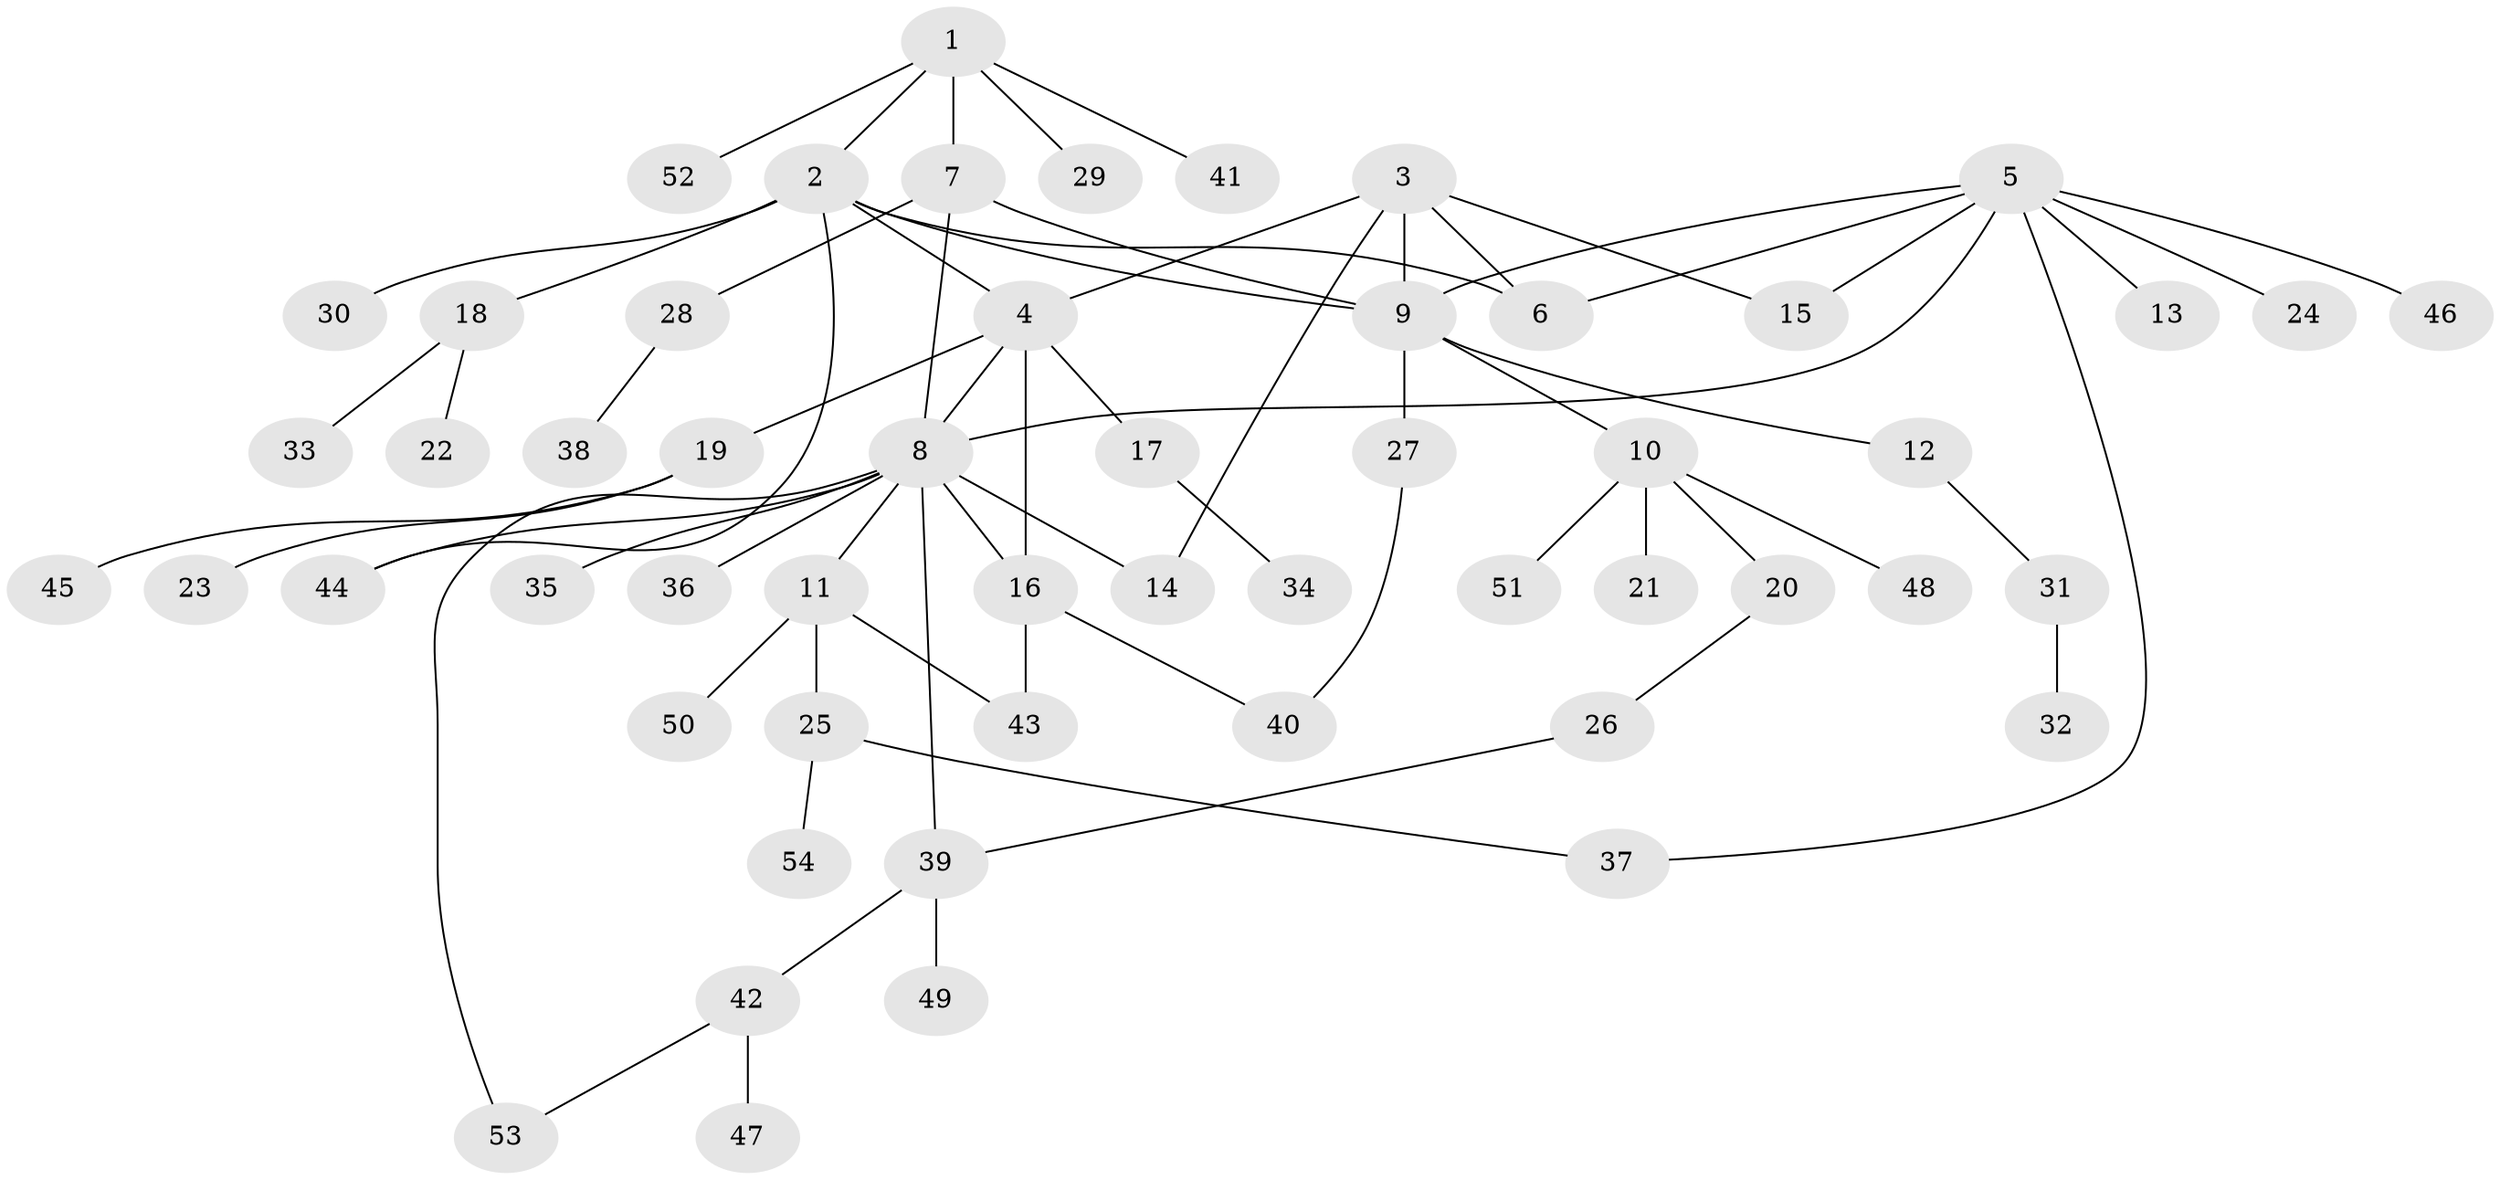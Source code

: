 // Generated by graph-tools (version 1.1) at 2025/15/03/09/25 04:15:58]
// undirected, 54 vertices, 68 edges
graph export_dot {
graph [start="1"]
  node [color=gray90,style=filled];
  1;
  2;
  3;
  4;
  5;
  6;
  7;
  8;
  9;
  10;
  11;
  12;
  13;
  14;
  15;
  16;
  17;
  18;
  19;
  20;
  21;
  22;
  23;
  24;
  25;
  26;
  27;
  28;
  29;
  30;
  31;
  32;
  33;
  34;
  35;
  36;
  37;
  38;
  39;
  40;
  41;
  42;
  43;
  44;
  45;
  46;
  47;
  48;
  49;
  50;
  51;
  52;
  53;
  54;
  1 -- 2;
  1 -- 7;
  1 -- 29;
  1 -- 41;
  1 -- 52;
  2 -- 4;
  2 -- 6;
  2 -- 9;
  2 -- 18;
  2 -- 30;
  2 -- 44;
  3 -- 4;
  3 -- 6;
  3 -- 9;
  3 -- 14;
  3 -- 15;
  4 -- 8;
  4 -- 16;
  4 -- 17;
  4 -- 19;
  5 -- 6;
  5 -- 8;
  5 -- 9;
  5 -- 13;
  5 -- 15;
  5 -- 24;
  5 -- 37;
  5 -- 46;
  7 -- 8;
  7 -- 9;
  7 -- 28;
  8 -- 11;
  8 -- 14;
  8 -- 16;
  8 -- 35;
  8 -- 36;
  8 -- 39;
  8 -- 44;
  8 -- 53;
  9 -- 10;
  9 -- 12;
  9 -- 27;
  10 -- 20;
  10 -- 21;
  10 -- 48;
  10 -- 51;
  11 -- 25;
  11 -- 43;
  11 -- 50;
  12 -- 31;
  16 -- 40;
  16 -- 43;
  17 -- 34;
  18 -- 22;
  18 -- 33;
  19 -- 23;
  19 -- 45;
  20 -- 26;
  25 -- 37;
  25 -- 54;
  26 -- 39;
  27 -- 40;
  28 -- 38;
  31 -- 32;
  39 -- 42;
  39 -- 49;
  42 -- 47;
  42 -- 53;
}
